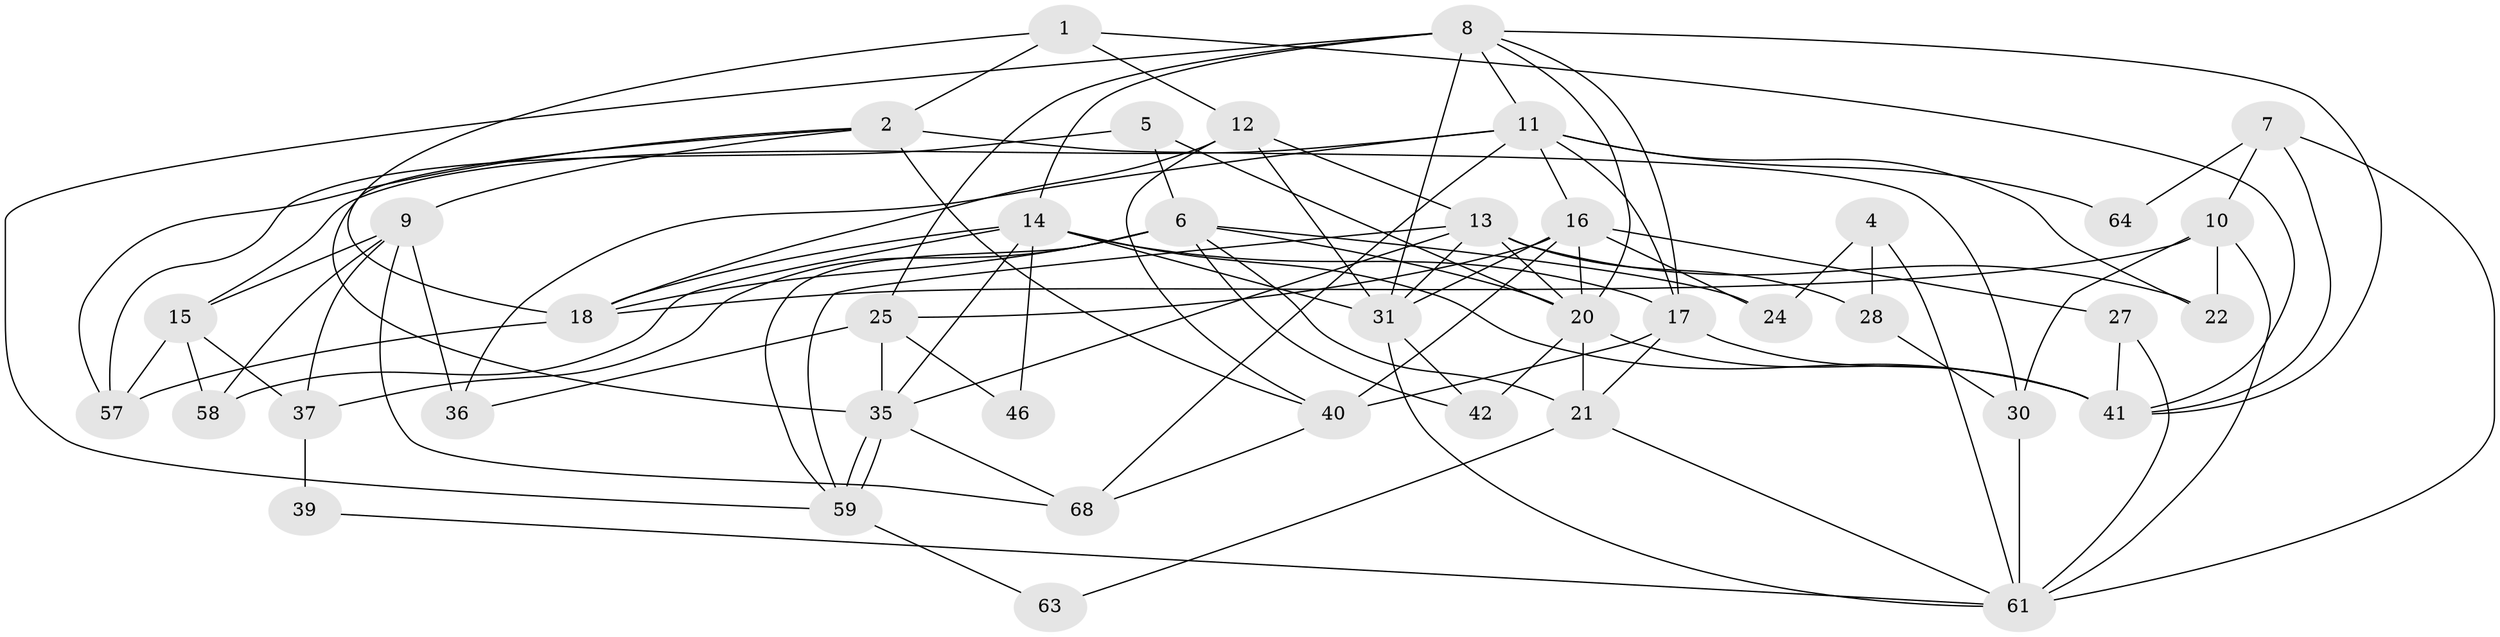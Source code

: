 // Generated by graph-tools (version 1.1) at 2025/23/03/03/25 07:23:57]
// undirected, 41 vertices, 101 edges
graph export_dot {
graph [start="1"]
  node [color=gray90,style=filled];
  1 [super="+3"];
  2 [super="+34"];
  4;
  5 [super="+19"];
  6 [super="+51"];
  7 [super="+55"];
  8 [super="+33"];
  9 [super="+49"];
  10 [super="+47"];
  11 [super="+66"];
  12 [super="+23"];
  13 [super="+56"];
  14 [super="+62"];
  15 [super="+32"];
  16 [super="+54"];
  17 [super="+60"];
  18 [super="+43"];
  20 [super="+29"];
  21 [super="+26"];
  22;
  24;
  25 [super="+44"];
  27;
  28;
  30 [super="+50"];
  31 [super="+52"];
  35 [super="+38"];
  36;
  37 [super="+45"];
  39;
  40 [super="+48"];
  41 [super="+53"];
  42;
  46;
  57;
  58;
  59 [super="+67"];
  61 [super="+65"];
  63;
  64;
  68;
  1 -- 2;
  1 -- 12;
  1 -- 18;
  1 -- 41;
  2 -- 40;
  2 -- 57;
  2 -- 35;
  2 -- 9;
  2 -- 30 [weight=2];
  4 -- 24;
  4 -- 28;
  4 -- 61;
  5 -- 6;
  5 -- 57;
  5 -- 20;
  6 -- 18 [weight=2];
  6 -- 24;
  6 -- 42;
  6 -- 21;
  6 -- 37;
  6 -- 59;
  6 -- 20;
  7 -- 61;
  7 -- 64;
  7 -- 41;
  7 -- 10;
  8 -- 41;
  8 -- 14;
  8 -- 25;
  8 -- 17;
  8 -- 11;
  8 -- 31;
  8 -- 59;
  8 -- 20;
  9 -- 68;
  9 -- 15;
  9 -- 58;
  9 -- 36;
  9 -- 37;
  10 -- 30;
  10 -- 61 [weight=2];
  10 -- 22;
  10 -- 18;
  11 -- 68;
  11 -- 22;
  11 -- 36;
  11 -- 64;
  11 -- 15;
  11 -- 17;
  11 -- 16;
  12 -- 31;
  12 -- 13;
  12 -- 40;
  12 -- 18;
  13 -- 22;
  13 -- 20;
  13 -- 28;
  13 -- 59;
  13 -- 31;
  13 -- 35;
  14 -- 46;
  14 -- 31;
  14 -- 17;
  14 -- 35;
  14 -- 58;
  14 -- 18;
  14 -- 41;
  15 -- 37;
  15 -- 57 [weight=2];
  15 -- 58;
  16 -- 25;
  16 -- 24;
  16 -- 27;
  16 -- 31;
  16 -- 40;
  16 -- 20;
  17 -- 41 [weight=2];
  17 -- 21;
  17 -- 40;
  18 -- 57;
  20 -- 21;
  20 -- 41;
  20 -- 42;
  21 -- 61;
  21 -- 63;
  25 -- 36;
  25 -- 35;
  25 -- 46;
  27 -- 41;
  27 -- 61;
  28 -- 30;
  30 -- 61;
  31 -- 42;
  31 -- 61;
  35 -- 59;
  35 -- 59;
  35 -- 68;
  37 -- 39 [weight=2];
  39 -- 61;
  40 -- 68;
  59 -- 63;
}
